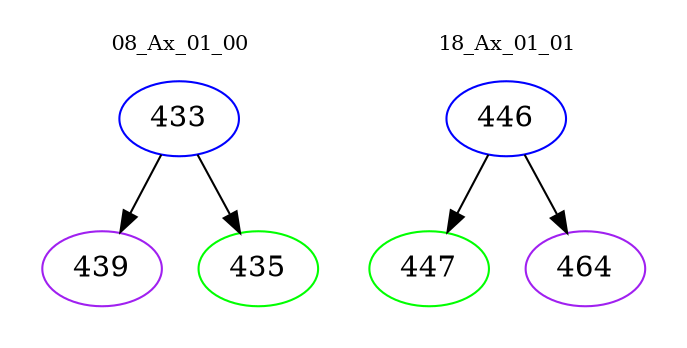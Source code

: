 digraph{
subgraph cluster_0 {
color = white
label = "08_Ax_01_00";
fontsize=10;
T0_433 [label="433", color="blue"]
T0_433 -> T0_439 [color="black"]
T0_439 [label="439", color="purple"]
T0_433 -> T0_435 [color="black"]
T0_435 [label="435", color="green"]
}
subgraph cluster_1 {
color = white
label = "18_Ax_01_01";
fontsize=10;
T1_446 [label="446", color="blue"]
T1_446 -> T1_447 [color="black"]
T1_447 [label="447", color="green"]
T1_446 -> T1_464 [color="black"]
T1_464 [label="464", color="purple"]
}
}
